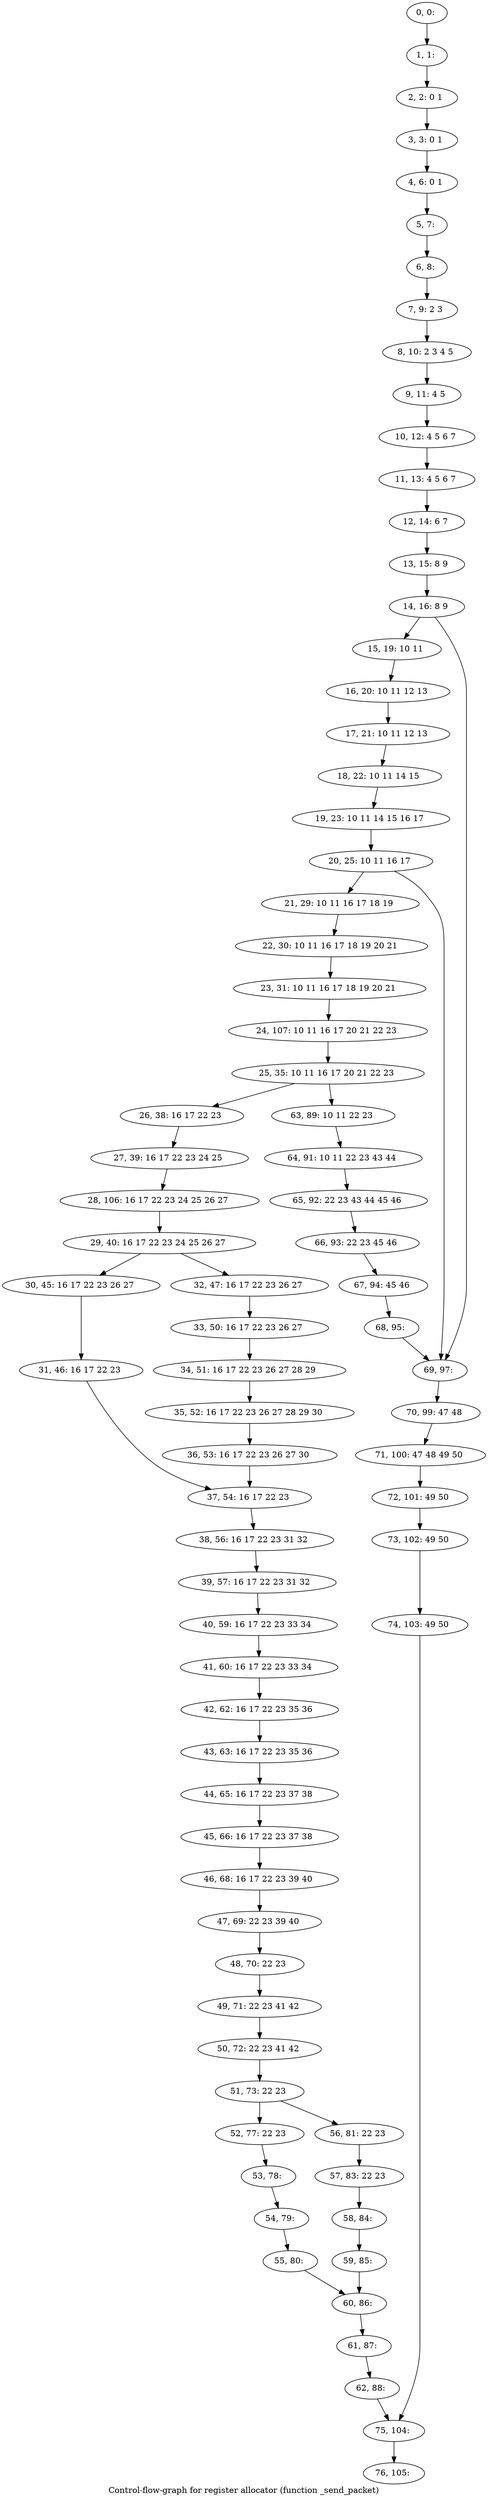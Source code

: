 digraph G {
graph [label="Control-flow-graph for register allocator (function _send_packet)"]
0[label="0, 0: "];
1[label="1, 1: "];
2[label="2, 2: 0 1 "];
3[label="3, 3: 0 1 "];
4[label="4, 6: 0 1 "];
5[label="5, 7: "];
6[label="6, 8: "];
7[label="7, 9: 2 3 "];
8[label="8, 10: 2 3 4 5 "];
9[label="9, 11: 4 5 "];
10[label="10, 12: 4 5 6 7 "];
11[label="11, 13: 4 5 6 7 "];
12[label="12, 14: 6 7 "];
13[label="13, 15: 8 9 "];
14[label="14, 16: 8 9 "];
15[label="15, 19: 10 11 "];
16[label="16, 20: 10 11 12 13 "];
17[label="17, 21: 10 11 12 13 "];
18[label="18, 22: 10 11 14 15 "];
19[label="19, 23: 10 11 14 15 16 17 "];
20[label="20, 25: 10 11 16 17 "];
21[label="21, 29: 10 11 16 17 18 19 "];
22[label="22, 30: 10 11 16 17 18 19 20 21 "];
23[label="23, 31: 10 11 16 17 18 19 20 21 "];
24[label="24, 107: 10 11 16 17 20 21 22 23 "];
25[label="25, 35: 10 11 16 17 20 21 22 23 "];
26[label="26, 38: 16 17 22 23 "];
27[label="27, 39: 16 17 22 23 24 25 "];
28[label="28, 106: 16 17 22 23 24 25 26 27 "];
29[label="29, 40: 16 17 22 23 24 25 26 27 "];
30[label="30, 45: 16 17 22 23 26 27 "];
31[label="31, 46: 16 17 22 23 "];
32[label="32, 47: 16 17 22 23 26 27 "];
33[label="33, 50: 16 17 22 23 26 27 "];
34[label="34, 51: 16 17 22 23 26 27 28 29 "];
35[label="35, 52: 16 17 22 23 26 27 28 29 30 "];
36[label="36, 53: 16 17 22 23 26 27 30 "];
37[label="37, 54: 16 17 22 23 "];
38[label="38, 56: 16 17 22 23 31 32 "];
39[label="39, 57: 16 17 22 23 31 32 "];
40[label="40, 59: 16 17 22 23 33 34 "];
41[label="41, 60: 16 17 22 23 33 34 "];
42[label="42, 62: 16 17 22 23 35 36 "];
43[label="43, 63: 16 17 22 23 35 36 "];
44[label="44, 65: 16 17 22 23 37 38 "];
45[label="45, 66: 16 17 22 23 37 38 "];
46[label="46, 68: 16 17 22 23 39 40 "];
47[label="47, 69: 22 23 39 40 "];
48[label="48, 70: 22 23 "];
49[label="49, 71: 22 23 41 42 "];
50[label="50, 72: 22 23 41 42 "];
51[label="51, 73: 22 23 "];
52[label="52, 77: 22 23 "];
53[label="53, 78: "];
54[label="54, 79: "];
55[label="55, 80: "];
56[label="56, 81: 22 23 "];
57[label="57, 83: 22 23 "];
58[label="58, 84: "];
59[label="59, 85: "];
60[label="60, 86: "];
61[label="61, 87: "];
62[label="62, 88: "];
63[label="63, 89: 10 11 22 23 "];
64[label="64, 91: 10 11 22 23 43 44 "];
65[label="65, 92: 22 23 43 44 45 46 "];
66[label="66, 93: 22 23 45 46 "];
67[label="67, 94: 45 46 "];
68[label="68, 95: "];
69[label="69, 97: "];
70[label="70, 99: 47 48 "];
71[label="71, 100: 47 48 49 50 "];
72[label="72, 101: 49 50 "];
73[label="73, 102: 49 50 "];
74[label="74, 103: 49 50 "];
75[label="75, 104: "];
76[label="76, 105: "];
0->1 ;
1->2 ;
2->3 ;
3->4 ;
4->5 ;
5->6 ;
6->7 ;
7->8 ;
8->9 ;
9->10 ;
10->11 ;
11->12 ;
12->13 ;
13->14 ;
14->15 ;
14->69 ;
15->16 ;
16->17 ;
17->18 ;
18->19 ;
19->20 ;
20->21 ;
20->69 ;
21->22 ;
22->23 ;
23->24 ;
24->25 ;
25->26 ;
25->63 ;
26->27 ;
27->28 ;
28->29 ;
29->30 ;
29->32 ;
30->31 ;
31->37 ;
32->33 ;
33->34 ;
34->35 ;
35->36 ;
36->37 ;
37->38 ;
38->39 ;
39->40 ;
40->41 ;
41->42 ;
42->43 ;
43->44 ;
44->45 ;
45->46 ;
46->47 ;
47->48 ;
48->49 ;
49->50 ;
50->51 ;
51->52 ;
51->56 ;
52->53 ;
53->54 ;
54->55 ;
55->60 ;
56->57 ;
57->58 ;
58->59 ;
59->60 ;
60->61 ;
61->62 ;
62->75 ;
63->64 ;
64->65 ;
65->66 ;
66->67 ;
67->68 ;
68->69 ;
69->70 ;
70->71 ;
71->72 ;
72->73 ;
73->74 ;
74->75 ;
75->76 ;
}
